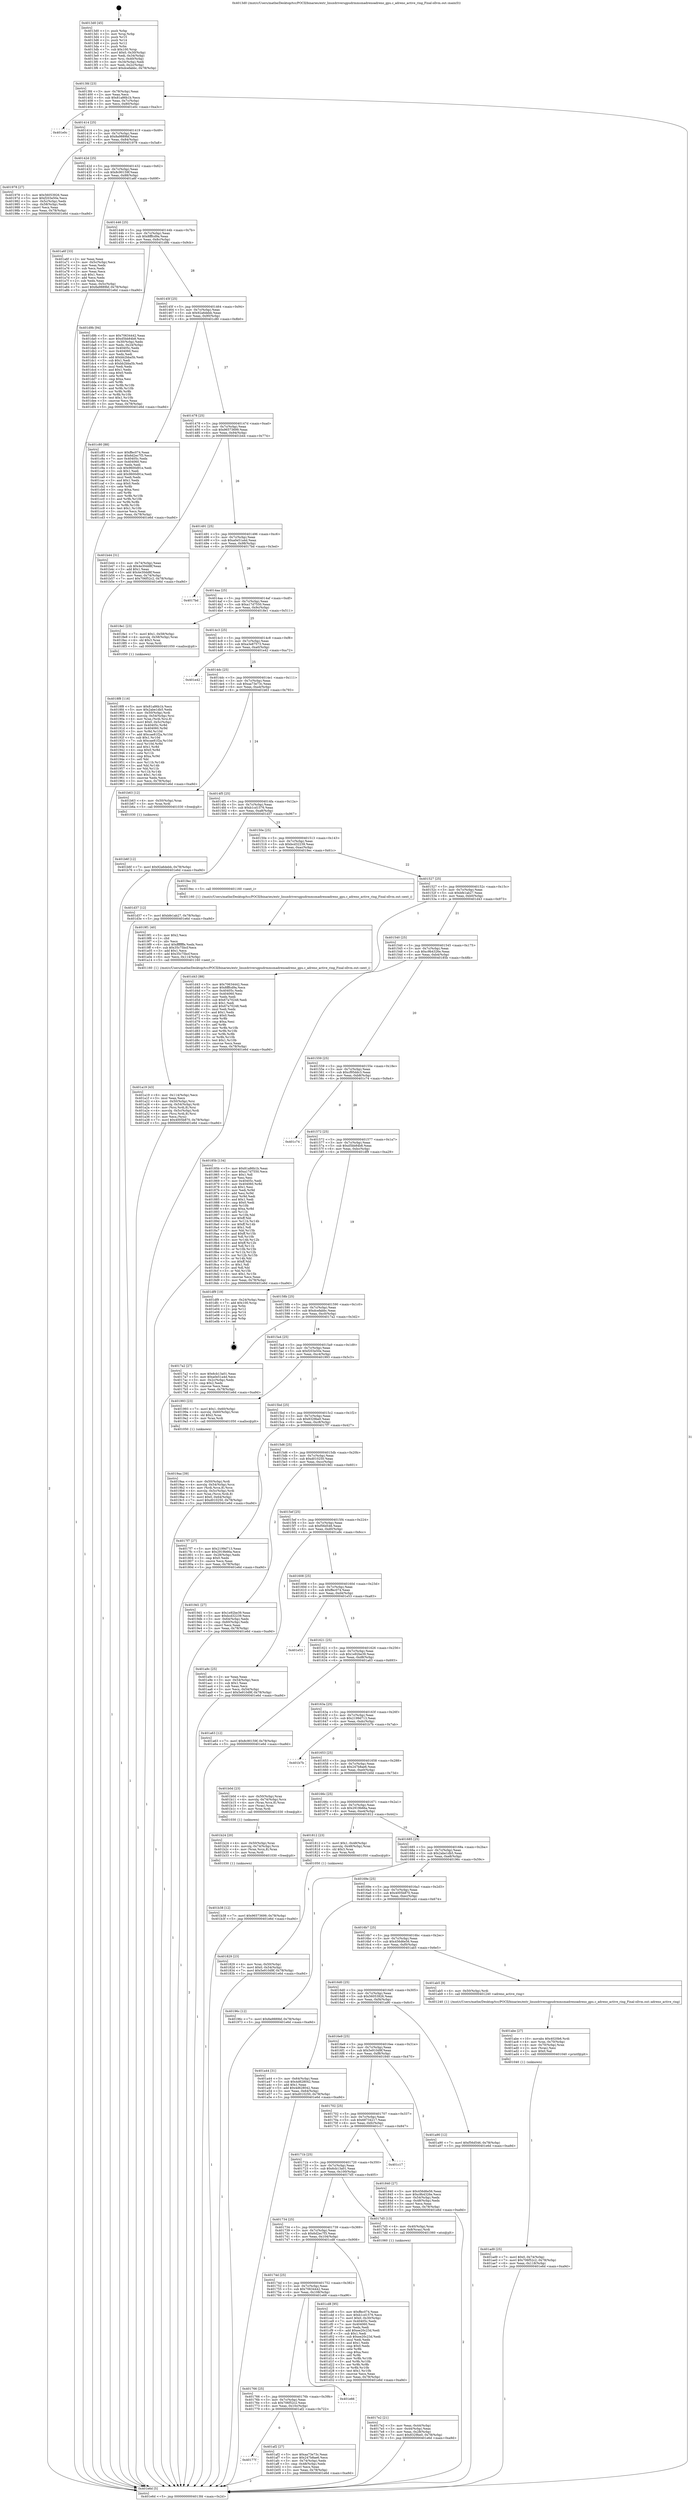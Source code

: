 digraph "0x4013d0" {
  label = "0x4013d0 (/mnt/c/Users/mathe/Desktop/tcc/POCII/binaries/extr_linuxdriversgpudrmmsmadrenoadreno_gpu.c_adreno_active_ring_Final-ollvm.out::main(0))"
  labelloc = "t"
  node[shape=record]

  Entry [label="",width=0.3,height=0.3,shape=circle,fillcolor=black,style=filled]
  "0x4013fd" [label="{
     0x4013fd [23]\l
     | [instrs]\l
     &nbsp;&nbsp;0x4013fd \<+3\>: mov -0x78(%rbp),%eax\l
     &nbsp;&nbsp;0x401400 \<+2\>: mov %eax,%ecx\l
     &nbsp;&nbsp;0x401402 \<+6\>: sub $0x81a86b1b,%ecx\l
     &nbsp;&nbsp;0x401408 \<+3\>: mov %eax,-0x7c(%rbp)\l
     &nbsp;&nbsp;0x40140b \<+3\>: mov %ecx,-0x80(%rbp)\l
     &nbsp;&nbsp;0x40140e \<+6\>: je 0000000000401e0c \<main+0xa3c\>\l
  }"]
  "0x401e0c" [label="{
     0x401e0c\l
  }", style=dashed]
  "0x401414" [label="{
     0x401414 [25]\l
     | [instrs]\l
     &nbsp;&nbsp;0x401414 \<+5\>: jmp 0000000000401419 \<main+0x49\>\l
     &nbsp;&nbsp;0x401419 \<+3\>: mov -0x7c(%rbp),%eax\l
     &nbsp;&nbsp;0x40141c \<+5\>: sub $0x8a9889bf,%eax\l
     &nbsp;&nbsp;0x401421 \<+6\>: mov %eax,-0x84(%rbp)\l
     &nbsp;&nbsp;0x401427 \<+6\>: je 0000000000401978 \<main+0x5a8\>\l
  }"]
  Exit [label="",width=0.3,height=0.3,shape=circle,fillcolor=black,style=filled,peripheries=2]
  "0x401978" [label="{
     0x401978 [27]\l
     | [instrs]\l
     &nbsp;&nbsp;0x401978 \<+5\>: mov $0x56053926,%eax\l
     &nbsp;&nbsp;0x40197d \<+5\>: mov $0xf203e50e,%ecx\l
     &nbsp;&nbsp;0x401982 \<+3\>: mov -0x5c(%rbp),%edx\l
     &nbsp;&nbsp;0x401985 \<+3\>: cmp -0x58(%rbp),%edx\l
     &nbsp;&nbsp;0x401988 \<+3\>: cmovl %ecx,%eax\l
     &nbsp;&nbsp;0x40198b \<+3\>: mov %eax,-0x78(%rbp)\l
     &nbsp;&nbsp;0x40198e \<+5\>: jmp 0000000000401e6d \<main+0xa9d\>\l
  }"]
  "0x40142d" [label="{
     0x40142d [25]\l
     | [instrs]\l
     &nbsp;&nbsp;0x40142d \<+5\>: jmp 0000000000401432 \<main+0x62\>\l
     &nbsp;&nbsp;0x401432 \<+3\>: mov -0x7c(%rbp),%eax\l
     &nbsp;&nbsp;0x401435 \<+5\>: sub $0x8c90159f,%eax\l
     &nbsp;&nbsp;0x40143a \<+6\>: mov %eax,-0x88(%rbp)\l
     &nbsp;&nbsp;0x401440 \<+6\>: je 0000000000401a6f \<main+0x69f\>\l
  }"]
  "0x401b6f" [label="{
     0x401b6f [12]\l
     | [instrs]\l
     &nbsp;&nbsp;0x401b6f \<+7\>: movl $0x92a6debb,-0x78(%rbp)\l
     &nbsp;&nbsp;0x401b76 \<+5\>: jmp 0000000000401e6d \<main+0xa9d\>\l
  }"]
  "0x401a6f" [label="{
     0x401a6f [33]\l
     | [instrs]\l
     &nbsp;&nbsp;0x401a6f \<+2\>: xor %eax,%eax\l
     &nbsp;&nbsp;0x401a71 \<+3\>: mov -0x5c(%rbp),%ecx\l
     &nbsp;&nbsp;0x401a74 \<+2\>: mov %eax,%edx\l
     &nbsp;&nbsp;0x401a76 \<+2\>: sub %ecx,%edx\l
     &nbsp;&nbsp;0x401a78 \<+2\>: mov %eax,%ecx\l
     &nbsp;&nbsp;0x401a7a \<+3\>: sub $0x1,%ecx\l
     &nbsp;&nbsp;0x401a7d \<+2\>: add %ecx,%edx\l
     &nbsp;&nbsp;0x401a7f \<+2\>: sub %edx,%eax\l
     &nbsp;&nbsp;0x401a81 \<+3\>: mov %eax,-0x5c(%rbp)\l
     &nbsp;&nbsp;0x401a84 \<+7\>: movl $0x8a9889bf,-0x78(%rbp)\l
     &nbsp;&nbsp;0x401a8b \<+5\>: jmp 0000000000401e6d \<main+0xa9d\>\l
  }"]
  "0x401446" [label="{
     0x401446 [25]\l
     | [instrs]\l
     &nbsp;&nbsp;0x401446 \<+5\>: jmp 000000000040144b \<main+0x7b\>\l
     &nbsp;&nbsp;0x40144b \<+3\>: mov -0x7c(%rbp),%eax\l
     &nbsp;&nbsp;0x40144e \<+5\>: sub $0x8fffcd9a,%eax\l
     &nbsp;&nbsp;0x401453 \<+6\>: mov %eax,-0x8c(%rbp)\l
     &nbsp;&nbsp;0x401459 \<+6\>: je 0000000000401d9b \<main+0x9cb\>\l
  }"]
  "0x401b38" [label="{
     0x401b38 [12]\l
     | [instrs]\l
     &nbsp;&nbsp;0x401b38 \<+7\>: movl $0x96573699,-0x78(%rbp)\l
     &nbsp;&nbsp;0x401b3f \<+5\>: jmp 0000000000401e6d \<main+0xa9d\>\l
  }"]
  "0x401d9b" [label="{
     0x401d9b [94]\l
     | [instrs]\l
     &nbsp;&nbsp;0x401d9b \<+5\>: mov $0x70634442,%eax\l
     &nbsp;&nbsp;0x401da0 \<+5\>: mov $0xd5bb84b8,%ecx\l
     &nbsp;&nbsp;0x401da5 \<+3\>: mov -0x30(%rbp),%edx\l
     &nbsp;&nbsp;0x401da8 \<+3\>: mov %edx,-0x24(%rbp)\l
     &nbsp;&nbsp;0x401dab \<+7\>: mov 0x40405c,%edx\l
     &nbsp;&nbsp;0x401db2 \<+7\>: mov 0x404060,%esi\l
     &nbsp;&nbsp;0x401db9 \<+2\>: mov %edx,%edi\l
     &nbsp;&nbsp;0x401dbb \<+6\>: add $0xbb2bba5b,%edi\l
     &nbsp;&nbsp;0x401dc1 \<+3\>: sub $0x1,%edi\l
     &nbsp;&nbsp;0x401dc4 \<+6\>: sub $0xbb2bba5b,%edi\l
     &nbsp;&nbsp;0x401dca \<+3\>: imul %edi,%edx\l
     &nbsp;&nbsp;0x401dcd \<+3\>: and $0x1,%edx\l
     &nbsp;&nbsp;0x401dd0 \<+3\>: cmp $0x0,%edx\l
     &nbsp;&nbsp;0x401dd3 \<+4\>: sete %r8b\l
     &nbsp;&nbsp;0x401dd7 \<+3\>: cmp $0xa,%esi\l
     &nbsp;&nbsp;0x401dda \<+4\>: setl %r9b\l
     &nbsp;&nbsp;0x401dde \<+3\>: mov %r8b,%r10b\l
     &nbsp;&nbsp;0x401de1 \<+3\>: and %r9b,%r10b\l
     &nbsp;&nbsp;0x401de4 \<+3\>: xor %r9b,%r8b\l
     &nbsp;&nbsp;0x401de7 \<+3\>: or %r8b,%r10b\l
     &nbsp;&nbsp;0x401dea \<+4\>: test $0x1,%r10b\l
     &nbsp;&nbsp;0x401dee \<+3\>: cmovne %ecx,%eax\l
     &nbsp;&nbsp;0x401df1 \<+3\>: mov %eax,-0x78(%rbp)\l
     &nbsp;&nbsp;0x401df4 \<+5\>: jmp 0000000000401e6d \<main+0xa9d\>\l
  }"]
  "0x40145f" [label="{
     0x40145f [25]\l
     | [instrs]\l
     &nbsp;&nbsp;0x40145f \<+5\>: jmp 0000000000401464 \<main+0x94\>\l
     &nbsp;&nbsp;0x401464 \<+3\>: mov -0x7c(%rbp),%eax\l
     &nbsp;&nbsp;0x401467 \<+5\>: sub $0x92a6debb,%eax\l
     &nbsp;&nbsp;0x40146c \<+6\>: mov %eax,-0x90(%rbp)\l
     &nbsp;&nbsp;0x401472 \<+6\>: je 0000000000401c80 \<main+0x8b0\>\l
  }"]
  "0x401b24" [label="{
     0x401b24 [20]\l
     | [instrs]\l
     &nbsp;&nbsp;0x401b24 \<+4\>: mov -0x50(%rbp),%rax\l
     &nbsp;&nbsp;0x401b28 \<+4\>: movslq -0x74(%rbp),%rcx\l
     &nbsp;&nbsp;0x401b2c \<+4\>: mov (%rax,%rcx,8),%rax\l
     &nbsp;&nbsp;0x401b30 \<+3\>: mov %rax,%rdi\l
     &nbsp;&nbsp;0x401b33 \<+5\>: call 0000000000401030 \<free@plt\>\l
     | [calls]\l
     &nbsp;&nbsp;0x401030 \{1\} (unknown)\l
  }"]
  "0x401c80" [label="{
     0x401c80 [88]\l
     | [instrs]\l
     &nbsp;&nbsp;0x401c80 \<+5\>: mov $0xffec074,%eax\l
     &nbsp;&nbsp;0x401c85 \<+5\>: mov $0x6d2ec7f3,%ecx\l
     &nbsp;&nbsp;0x401c8a \<+7\>: mov 0x40405c,%edx\l
     &nbsp;&nbsp;0x401c91 \<+7\>: mov 0x404060,%esi\l
     &nbsp;&nbsp;0x401c98 \<+2\>: mov %edx,%edi\l
     &nbsp;&nbsp;0x401c9a \<+6\>: sub $0x9600d91e,%edi\l
     &nbsp;&nbsp;0x401ca0 \<+3\>: sub $0x1,%edi\l
     &nbsp;&nbsp;0x401ca3 \<+6\>: add $0x9600d91e,%edi\l
     &nbsp;&nbsp;0x401ca9 \<+3\>: imul %edi,%edx\l
     &nbsp;&nbsp;0x401cac \<+3\>: and $0x1,%edx\l
     &nbsp;&nbsp;0x401caf \<+3\>: cmp $0x0,%edx\l
     &nbsp;&nbsp;0x401cb2 \<+4\>: sete %r8b\l
     &nbsp;&nbsp;0x401cb6 \<+3\>: cmp $0xa,%esi\l
     &nbsp;&nbsp;0x401cb9 \<+4\>: setl %r9b\l
     &nbsp;&nbsp;0x401cbd \<+3\>: mov %r8b,%r10b\l
     &nbsp;&nbsp;0x401cc0 \<+3\>: and %r9b,%r10b\l
     &nbsp;&nbsp;0x401cc3 \<+3\>: xor %r9b,%r8b\l
     &nbsp;&nbsp;0x401cc6 \<+3\>: or %r8b,%r10b\l
     &nbsp;&nbsp;0x401cc9 \<+4\>: test $0x1,%r10b\l
     &nbsp;&nbsp;0x401ccd \<+3\>: cmovne %ecx,%eax\l
     &nbsp;&nbsp;0x401cd0 \<+3\>: mov %eax,-0x78(%rbp)\l
     &nbsp;&nbsp;0x401cd3 \<+5\>: jmp 0000000000401e6d \<main+0xa9d\>\l
  }"]
  "0x401478" [label="{
     0x401478 [25]\l
     | [instrs]\l
     &nbsp;&nbsp;0x401478 \<+5\>: jmp 000000000040147d \<main+0xad\>\l
     &nbsp;&nbsp;0x40147d \<+3\>: mov -0x7c(%rbp),%eax\l
     &nbsp;&nbsp;0x401480 \<+5\>: sub $0x96573699,%eax\l
     &nbsp;&nbsp;0x401485 \<+6\>: mov %eax,-0x94(%rbp)\l
     &nbsp;&nbsp;0x40148b \<+6\>: je 0000000000401b44 \<main+0x774\>\l
  }"]
  "0x40177f" [label="{
     0x40177f\l
  }", style=dashed]
  "0x401b44" [label="{
     0x401b44 [31]\l
     | [instrs]\l
     &nbsp;&nbsp;0x401b44 \<+3\>: mov -0x74(%rbp),%eax\l
     &nbsp;&nbsp;0x401b47 \<+5\>: sub $0x4e30dd8f,%eax\l
     &nbsp;&nbsp;0x401b4c \<+3\>: add $0x1,%eax\l
     &nbsp;&nbsp;0x401b4f \<+5\>: add $0x4e30dd8f,%eax\l
     &nbsp;&nbsp;0x401b54 \<+3\>: mov %eax,-0x74(%rbp)\l
     &nbsp;&nbsp;0x401b57 \<+7\>: movl $0x706f52c2,-0x78(%rbp)\l
     &nbsp;&nbsp;0x401b5e \<+5\>: jmp 0000000000401e6d \<main+0xa9d\>\l
  }"]
  "0x401491" [label="{
     0x401491 [25]\l
     | [instrs]\l
     &nbsp;&nbsp;0x401491 \<+5\>: jmp 0000000000401496 \<main+0xc6\>\l
     &nbsp;&nbsp;0x401496 \<+3\>: mov -0x7c(%rbp),%eax\l
     &nbsp;&nbsp;0x401499 \<+5\>: sub $0xa0e51a4d,%eax\l
     &nbsp;&nbsp;0x40149e \<+6\>: mov %eax,-0x98(%rbp)\l
     &nbsp;&nbsp;0x4014a4 \<+6\>: je 00000000004017bd \<main+0x3ed\>\l
  }"]
  "0x401af2" [label="{
     0x401af2 [27]\l
     | [instrs]\l
     &nbsp;&nbsp;0x401af2 \<+5\>: mov $0xaa73e73c,%eax\l
     &nbsp;&nbsp;0x401af7 \<+5\>: mov $0x247b8ae6,%ecx\l
     &nbsp;&nbsp;0x401afc \<+3\>: mov -0x74(%rbp),%edx\l
     &nbsp;&nbsp;0x401aff \<+3\>: cmp -0x48(%rbp),%edx\l
     &nbsp;&nbsp;0x401b02 \<+3\>: cmovl %ecx,%eax\l
     &nbsp;&nbsp;0x401b05 \<+3\>: mov %eax,-0x78(%rbp)\l
     &nbsp;&nbsp;0x401b08 \<+5\>: jmp 0000000000401e6d \<main+0xa9d\>\l
  }"]
  "0x4017bd" [label="{
     0x4017bd\l
  }", style=dashed]
  "0x4014aa" [label="{
     0x4014aa [25]\l
     | [instrs]\l
     &nbsp;&nbsp;0x4014aa \<+5\>: jmp 00000000004014af \<main+0xdf\>\l
     &nbsp;&nbsp;0x4014af \<+3\>: mov -0x7c(%rbp),%eax\l
     &nbsp;&nbsp;0x4014b2 \<+5\>: sub $0xa17d7550,%eax\l
     &nbsp;&nbsp;0x4014b7 \<+6\>: mov %eax,-0x9c(%rbp)\l
     &nbsp;&nbsp;0x4014bd \<+6\>: je 00000000004018e1 \<main+0x511\>\l
  }"]
  "0x401766" [label="{
     0x401766 [25]\l
     | [instrs]\l
     &nbsp;&nbsp;0x401766 \<+5\>: jmp 000000000040176b \<main+0x39b\>\l
     &nbsp;&nbsp;0x40176b \<+3\>: mov -0x7c(%rbp),%eax\l
     &nbsp;&nbsp;0x40176e \<+5\>: sub $0x706f52c2,%eax\l
     &nbsp;&nbsp;0x401773 \<+6\>: mov %eax,-0x10c(%rbp)\l
     &nbsp;&nbsp;0x401779 \<+6\>: je 0000000000401af2 \<main+0x722\>\l
  }"]
  "0x4018e1" [label="{
     0x4018e1 [23]\l
     | [instrs]\l
     &nbsp;&nbsp;0x4018e1 \<+7\>: movl $0x1,-0x58(%rbp)\l
     &nbsp;&nbsp;0x4018e8 \<+4\>: movslq -0x58(%rbp),%rax\l
     &nbsp;&nbsp;0x4018ec \<+4\>: shl $0x3,%rax\l
     &nbsp;&nbsp;0x4018f0 \<+3\>: mov %rax,%rdi\l
     &nbsp;&nbsp;0x4018f3 \<+5\>: call 0000000000401050 \<malloc@plt\>\l
     | [calls]\l
     &nbsp;&nbsp;0x401050 \{1\} (unknown)\l
  }"]
  "0x4014c3" [label="{
     0x4014c3 [25]\l
     | [instrs]\l
     &nbsp;&nbsp;0x4014c3 \<+5\>: jmp 00000000004014c8 \<main+0xf8\>\l
     &nbsp;&nbsp;0x4014c8 \<+3\>: mov -0x7c(%rbp),%eax\l
     &nbsp;&nbsp;0x4014cb \<+5\>: sub $0xa3e87573,%eax\l
     &nbsp;&nbsp;0x4014d0 \<+6\>: mov %eax,-0xa0(%rbp)\l
     &nbsp;&nbsp;0x4014d6 \<+6\>: je 0000000000401e42 \<main+0xa72\>\l
  }"]
  "0x401e66" [label="{
     0x401e66\l
  }", style=dashed]
  "0x401e42" [label="{
     0x401e42\l
  }", style=dashed]
  "0x4014dc" [label="{
     0x4014dc [25]\l
     | [instrs]\l
     &nbsp;&nbsp;0x4014dc \<+5\>: jmp 00000000004014e1 \<main+0x111\>\l
     &nbsp;&nbsp;0x4014e1 \<+3\>: mov -0x7c(%rbp),%eax\l
     &nbsp;&nbsp;0x4014e4 \<+5\>: sub $0xaa73e73c,%eax\l
     &nbsp;&nbsp;0x4014e9 \<+6\>: mov %eax,-0xa4(%rbp)\l
     &nbsp;&nbsp;0x4014ef \<+6\>: je 0000000000401b63 \<main+0x793\>\l
  }"]
  "0x40174d" [label="{
     0x40174d [25]\l
     | [instrs]\l
     &nbsp;&nbsp;0x40174d \<+5\>: jmp 0000000000401752 \<main+0x382\>\l
     &nbsp;&nbsp;0x401752 \<+3\>: mov -0x7c(%rbp),%eax\l
     &nbsp;&nbsp;0x401755 \<+5\>: sub $0x70634442,%eax\l
     &nbsp;&nbsp;0x40175a \<+6\>: mov %eax,-0x108(%rbp)\l
     &nbsp;&nbsp;0x401760 \<+6\>: je 0000000000401e66 \<main+0xa96\>\l
  }"]
  "0x401b63" [label="{
     0x401b63 [12]\l
     | [instrs]\l
     &nbsp;&nbsp;0x401b63 \<+4\>: mov -0x50(%rbp),%rax\l
     &nbsp;&nbsp;0x401b67 \<+3\>: mov %rax,%rdi\l
     &nbsp;&nbsp;0x401b6a \<+5\>: call 0000000000401030 \<free@plt\>\l
     | [calls]\l
     &nbsp;&nbsp;0x401030 \{1\} (unknown)\l
  }"]
  "0x4014f5" [label="{
     0x4014f5 [25]\l
     | [instrs]\l
     &nbsp;&nbsp;0x4014f5 \<+5\>: jmp 00000000004014fa \<main+0x12a\>\l
     &nbsp;&nbsp;0x4014fa \<+3\>: mov -0x7c(%rbp),%eax\l
     &nbsp;&nbsp;0x4014fd \<+5\>: sub $0xb1cd1576,%eax\l
     &nbsp;&nbsp;0x401502 \<+6\>: mov %eax,-0xa8(%rbp)\l
     &nbsp;&nbsp;0x401508 \<+6\>: je 0000000000401d37 \<main+0x967\>\l
  }"]
  "0x401cd8" [label="{
     0x401cd8 [95]\l
     | [instrs]\l
     &nbsp;&nbsp;0x401cd8 \<+5\>: mov $0xffec074,%eax\l
     &nbsp;&nbsp;0x401cdd \<+5\>: mov $0xb1cd1576,%ecx\l
     &nbsp;&nbsp;0x401ce2 \<+7\>: movl $0x0,-0x30(%rbp)\l
     &nbsp;&nbsp;0x401ce9 \<+7\>: mov 0x40405c,%edx\l
     &nbsp;&nbsp;0x401cf0 \<+7\>: mov 0x404060,%esi\l
     &nbsp;&nbsp;0x401cf7 \<+2\>: mov %edx,%edi\l
     &nbsp;&nbsp;0x401cf9 \<+6\>: add $0xee20c23d,%edi\l
     &nbsp;&nbsp;0x401cff \<+3\>: sub $0x1,%edi\l
     &nbsp;&nbsp;0x401d02 \<+6\>: sub $0xee20c23d,%edi\l
     &nbsp;&nbsp;0x401d08 \<+3\>: imul %edi,%edx\l
     &nbsp;&nbsp;0x401d0b \<+3\>: and $0x1,%edx\l
     &nbsp;&nbsp;0x401d0e \<+3\>: cmp $0x0,%edx\l
     &nbsp;&nbsp;0x401d11 \<+4\>: sete %r8b\l
     &nbsp;&nbsp;0x401d15 \<+3\>: cmp $0xa,%esi\l
     &nbsp;&nbsp;0x401d18 \<+4\>: setl %r9b\l
     &nbsp;&nbsp;0x401d1c \<+3\>: mov %r8b,%r10b\l
     &nbsp;&nbsp;0x401d1f \<+3\>: and %r9b,%r10b\l
     &nbsp;&nbsp;0x401d22 \<+3\>: xor %r9b,%r8b\l
     &nbsp;&nbsp;0x401d25 \<+3\>: or %r8b,%r10b\l
     &nbsp;&nbsp;0x401d28 \<+4\>: test $0x1,%r10b\l
     &nbsp;&nbsp;0x401d2c \<+3\>: cmovne %ecx,%eax\l
     &nbsp;&nbsp;0x401d2f \<+3\>: mov %eax,-0x78(%rbp)\l
     &nbsp;&nbsp;0x401d32 \<+5\>: jmp 0000000000401e6d \<main+0xa9d\>\l
  }"]
  "0x401d37" [label="{
     0x401d37 [12]\l
     | [instrs]\l
     &nbsp;&nbsp;0x401d37 \<+7\>: movl $0xbfe1ab27,-0x78(%rbp)\l
     &nbsp;&nbsp;0x401d3e \<+5\>: jmp 0000000000401e6d \<main+0xa9d\>\l
  }"]
  "0x40150e" [label="{
     0x40150e [25]\l
     | [instrs]\l
     &nbsp;&nbsp;0x40150e \<+5\>: jmp 0000000000401513 \<main+0x143\>\l
     &nbsp;&nbsp;0x401513 \<+3\>: mov -0x7c(%rbp),%eax\l
     &nbsp;&nbsp;0x401516 \<+5\>: sub $0xbcd32239,%eax\l
     &nbsp;&nbsp;0x40151b \<+6\>: mov %eax,-0xac(%rbp)\l
     &nbsp;&nbsp;0x401521 \<+6\>: je 00000000004019ec \<main+0x61c\>\l
  }"]
  "0x401ad9" [label="{
     0x401ad9 [25]\l
     | [instrs]\l
     &nbsp;&nbsp;0x401ad9 \<+7\>: movl $0x0,-0x74(%rbp)\l
     &nbsp;&nbsp;0x401ae0 \<+7\>: movl $0x706f52c2,-0x78(%rbp)\l
     &nbsp;&nbsp;0x401ae7 \<+6\>: mov %eax,-0x118(%rbp)\l
     &nbsp;&nbsp;0x401aed \<+5\>: jmp 0000000000401e6d \<main+0xa9d\>\l
  }"]
  "0x4019ec" [label="{
     0x4019ec [5]\l
     | [instrs]\l
     &nbsp;&nbsp;0x4019ec \<+5\>: call 0000000000401160 \<next_i\>\l
     | [calls]\l
     &nbsp;&nbsp;0x401160 \{1\} (/mnt/c/Users/mathe/Desktop/tcc/POCII/binaries/extr_linuxdriversgpudrmmsmadrenoadreno_gpu.c_adreno_active_ring_Final-ollvm.out::next_i)\l
  }"]
  "0x401527" [label="{
     0x401527 [25]\l
     | [instrs]\l
     &nbsp;&nbsp;0x401527 \<+5\>: jmp 000000000040152c \<main+0x15c\>\l
     &nbsp;&nbsp;0x40152c \<+3\>: mov -0x7c(%rbp),%eax\l
     &nbsp;&nbsp;0x40152f \<+5\>: sub $0xbfe1ab27,%eax\l
     &nbsp;&nbsp;0x401534 \<+6\>: mov %eax,-0xb0(%rbp)\l
     &nbsp;&nbsp;0x40153a \<+6\>: je 0000000000401d43 \<main+0x973\>\l
  }"]
  "0x401abe" [label="{
     0x401abe [27]\l
     | [instrs]\l
     &nbsp;&nbsp;0x401abe \<+10\>: movabs $0x4020b6,%rdi\l
     &nbsp;&nbsp;0x401ac8 \<+4\>: mov %rax,-0x70(%rbp)\l
     &nbsp;&nbsp;0x401acc \<+4\>: mov -0x70(%rbp),%rax\l
     &nbsp;&nbsp;0x401ad0 \<+2\>: mov (%rax),%esi\l
     &nbsp;&nbsp;0x401ad2 \<+2\>: mov $0x0,%al\l
     &nbsp;&nbsp;0x401ad4 \<+5\>: call 0000000000401040 \<printf@plt\>\l
     | [calls]\l
     &nbsp;&nbsp;0x401040 \{1\} (unknown)\l
  }"]
  "0x401d43" [label="{
     0x401d43 [88]\l
     | [instrs]\l
     &nbsp;&nbsp;0x401d43 \<+5\>: mov $0x70634442,%eax\l
     &nbsp;&nbsp;0x401d48 \<+5\>: mov $0x8fffcd9a,%ecx\l
     &nbsp;&nbsp;0x401d4d \<+7\>: mov 0x40405c,%edx\l
     &nbsp;&nbsp;0x401d54 \<+7\>: mov 0x404060,%esi\l
     &nbsp;&nbsp;0x401d5b \<+2\>: mov %edx,%edi\l
     &nbsp;&nbsp;0x401d5d \<+6\>: sub $0x67a70248,%edi\l
     &nbsp;&nbsp;0x401d63 \<+3\>: sub $0x1,%edi\l
     &nbsp;&nbsp;0x401d66 \<+6\>: add $0x67a70248,%edi\l
     &nbsp;&nbsp;0x401d6c \<+3\>: imul %edi,%edx\l
     &nbsp;&nbsp;0x401d6f \<+3\>: and $0x1,%edx\l
     &nbsp;&nbsp;0x401d72 \<+3\>: cmp $0x0,%edx\l
     &nbsp;&nbsp;0x401d75 \<+4\>: sete %r8b\l
     &nbsp;&nbsp;0x401d79 \<+3\>: cmp $0xa,%esi\l
     &nbsp;&nbsp;0x401d7c \<+4\>: setl %r9b\l
     &nbsp;&nbsp;0x401d80 \<+3\>: mov %r8b,%r10b\l
     &nbsp;&nbsp;0x401d83 \<+3\>: and %r9b,%r10b\l
     &nbsp;&nbsp;0x401d86 \<+3\>: xor %r9b,%r8b\l
     &nbsp;&nbsp;0x401d89 \<+3\>: or %r8b,%r10b\l
     &nbsp;&nbsp;0x401d8c \<+4\>: test $0x1,%r10b\l
     &nbsp;&nbsp;0x401d90 \<+3\>: cmovne %ecx,%eax\l
     &nbsp;&nbsp;0x401d93 \<+3\>: mov %eax,-0x78(%rbp)\l
     &nbsp;&nbsp;0x401d96 \<+5\>: jmp 0000000000401e6d \<main+0xa9d\>\l
  }"]
  "0x401540" [label="{
     0x401540 [25]\l
     | [instrs]\l
     &nbsp;&nbsp;0x401540 \<+5\>: jmp 0000000000401545 \<main+0x175\>\l
     &nbsp;&nbsp;0x401545 \<+3\>: mov -0x7c(%rbp),%eax\l
     &nbsp;&nbsp;0x401548 \<+5\>: sub $0xc9b4326e,%eax\l
     &nbsp;&nbsp;0x40154d \<+6\>: mov %eax,-0xb4(%rbp)\l
     &nbsp;&nbsp;0x401553 \<+6\>: je 000000000040185b \<main+0x48b\>\l
  }"]
  "0x401a19" [label="{
     0x401a19 [43]\l
     | [instrs]\l
     &nbsp;&nbsp;0x401a19 \<+6\>: mov -0x114(%rbp),%ecx\l
     &nbsp;&nbsp;0x401a1f \<+3\>: imul %eax,%ecx\l
     &nbsp;&nbsp;0x401a22 \<+4\>: mov -0x50(%rbp),%rsi\l
     &nbsp;&nbsp;0x401a26 \<+4\>: movslq -0x54(%rbp),%rdi\l
     &nbsp;&nbsp;0x401a2a \<+4\>: mov (%rsi,%rdi,8),%rsi\l
     &nbsp;&nbsp;0x401a2e \<+4\>: movslq -0x5c(%rbp),%rdi\l
     &nbsp;&nbsp;0x401a32 \<+4\>: mov (%rsi,%rdi,8),%rsi\l
     &nbsp;&nbsp;0x401a36 \<+2\>: mov %ecx,(%rsi)\l
     &nbsp;&nbsp;0x401a38 \<+7\>: movl $0x4005b870,-0x78(%rbp)\l
     &nbsp;&nbsp;0x401a3f \<+5\>: jmp 0000000000401e6d \<main+0xa9d\>\l
  }"]
  "0x40185b" [label="{
     0x40185b [134]\l
     | [instrs]\l
     &nbsp;&nbsp;0x40185b \<+5\>: mov $0x81a86b1b,%eax\l
     &nbsp;&nbsp;0x401860 \<+5\>: mov $0xa17d7550,%ecx\l
     &nbsp;&nbsp;0x401865 \<+2\>: mov $0x1,%dl\l
     &nbsp;&nbsp;0x401867 \<+2\>: xor %esi,%esi\l
     &nbsp;&nbsp;0x401869 \<+7\>: mov 0x40405c,%edi\l
     &nbsp;&nbsp;0x401870 \<+8\>: mov 0x404060,%r8d\l
     &nbsp;&nbsp;0x401878 \<+3\>: sub $0x1,%esi\l
     &nbsp;&nbsp;0x40187b \<+3\>: mov %edi,%r9d\l
     &nbsp;&nbsp;0x40187e \<+3\>: add %esi,%r9d\l
     &nbsp;&nbsp;0x401881 \<+4\>: imul %r9d,%edi\l
     &nbsp;&nbsp;0x401885 \<+3\>: and $0x1,%edi\l
     &nbsp;&nbsp;0x401888 \<+3\>: cmp $0x0,%edi\l
     &nbsp;&nbsp;0x40188b \<+4\>: sete %r10b\l
     &nbsp;&nbsp;0x40188f \<+4\>: cmp $0xa,%r8d\l
     &nbsp;&nbsp;0x401893 \<+4\>: setl %r11b\l
     &nbsp;&nbsp;0x401897 \<+3\>: mov %r10b,%bl\l
     &nbsp;&nbsp;0x40189a \<+3\>: xor $0xff,%bl\l
     &nbsp;&nbsp;0x40189d \<+3\>: mov %r11b,%r14b\l
     &nbsp;&nbsp;0x4018a0 \<+4\>: xor $0xff,%r14b\l
     &nbsp;&nbsp;0x4018a4 \<+3\>: xor $0x1,%dl\l
     &nbsp;&nbsp;0x4018a7 \<+3\>: mov %bl,%r15b\l
     &nbsp;&nbsp;0x4018aa \<+4\>: and $0xff,%r15b\l
     &nbsp;&nbsp;0x4018ae \<+3\>: and %dl,%r10b\l
     &nbsp;&nbsp;0x4018b1 \<+3\>: mov %r14b,%r12b\l
     &nbsp;&nbsp;0x4018b4 \<+4\>: and $0xff,%r12b\l
     &nbsp;&nbsp;0x4018b8 \<+3\>: and %dl,%r11b\l
     &nbsp;&nbsp;0x4018bb \<+3\>: or %r10b,%r15b\l
     &nbsp;&nbsp;0x4018be \<+3\>: or %r11b,%r12b\l
     &nbsp;&nbsp;0x4018c1 \<+3\>: xor %r12b,%r15b\l
     &nbsp;&nbsp;0x4018c4 \<+3\>: or %r14b,%bl\l
     &nbsp;&nbsp;0x4018c7 \<+3\>: xor $0xff,%bl\l
     &nbsp;&nbsp;0x4018ca \<+3\>: or $0x1,%dl\l
     &nbsp;&nbsp;0x4018cd \<+2\>: and %dl,%bl\l
     &nbsp;&nbsp;0x4018cf \<+3\>: or %bl,%r15b\l
     &nbsp;&nbsp;0x4018d2 \<+4\>: test $0x1,%r15b\l
     &nbsp;&nbsp;0x4018d6 \<+3\>: cmovne %ecx,%eax\l
     &nbsp;&nbsp;0x4018d9 \<+3\>: mov %eax,-0x78(%rbp)\l
     &nbsp;&nbsp;0x4018dc \<+5\>: jmp 0000000000401e6d \<main+0xa9d\>\l
  }"]
  "0x401559" [label="{
     0x401559 [25]\l
     | [instrs]\l
     &nbsp;&nbsp;0x401559 \<+5\>: jmp 000000000040155e \<main+0x18e\>\l
     &nbsp;&nbsp;0x40155e \<+3\>: mov -0x7c(%rbp),%eax\l
     &nbsp;&nbsp;0x401561 \<+5\>: sub $0xcf95ddc3,%eax\l
     &nbsp;&nbsp;0x401566 \<+6\>: mov %eax,-0xb8(%rbp)\l
     &nbsp;&nbsp;0x40156c \<+6\>: je 0000000000401c74 \<main+0x8a4\>\l
  }"]
  "0x4019f1" [label="{
     0x4019f1 [40]\l
     | [instrs]\l
     &nbsp;&nbsp;0x4019f1 \<+5\>: mov $0x2,%ecx\l
     &nbsp;&nbsp;0x4019f6 \<+1\>: cltd\l
     &nbsp;&nbsp;0x4019f7 \<+2\>: idiv %ecx\l
     &nbsp;&nbsp;0x4019f9 \<+6\>: imul $0xfffffffe,%edx,%ecx\l
     &nbsp;&nbsp;0x4019ff \<+6\>: sub $0x35c75bcf,%ecx\l
     &nbsp;&nbsp;0x401a05 \<+3\>: add $0x1,%ecx\l
     &nbsp;&nbsp;0x401a08 \<+6\>: add $0x35c75bcf,%ecx\l
     &nbsp;&nbsp;0x401a0e \<+6\>: mov %ecx,-0x114(%rbp)\l
     &nbsp;&nbsp;0x401a14 \<+5\>: call 0000000000401160 \<next_i\>\l
     | [calls]\l
     &nbsp;&nbsp;0x401160 \{1\} (/mnt/c/Users/mathe/Desktop/tcc/POCII/binaries/extr_linuxdriversgpudrmmsmadrenoadreno_gpu.c_adreno_active_ring_Final-ollvm.out::next_i)\l
  }"]
  "0x401c74" [label="{
     0x401c74\l
  }", style=dashed]
  "0x401572" [label="{
     0x401572 [25]\l
     | [instrs]\l
     &nbsp;&nbsp;0x401572 \<+5\>: jmp 0000000000401577 \<main+0x1a7\>\l
     &nbsp;&nbsp;0x401577 \<+3\>: mov -0x7c(%rbp),%eax\l
     &nbsp;&nbsp;0x40157a \<+5\>: sub $0xd5bb84b8,%eax\l
     &nbsp;&nbsp;0x40157f \<+6\>: mov %eax,-0xbc(%rbp)\l
     &nbsp;&nbsp;0x401585 \<+6\>: je 0000000000401df9 \<main+0xa29\>\l
  }"]
  "0x4019aa" [label="{
     0x4019aa [39]\l
     | [instrs]\l
     &nbsp;&nbsp;0x4019aa \<+4\>: mov -0x50(%rbp),%rdi\l
     &nbsp;&nbsp;0x4019ae \<+4\>: movslq -0x54(%rbp),%rcx\l
     &nbsp;&nbsp;0x4019b2 \<+4\>: mov (%rdi,%rcx,8),%rcx\l
     &nbsp;&nbsp;0x4019b6 \<+4\>: movslq -0x5c(%rbp),%rdi\l
     &nbsp;&nbsp;0x4019ba \<+4\>: mov %rax,(%rcx,%rdi,8)\l
     &nbsp;&nbsp;0x4019be \<+7\>: movl $0x0,-0x64(%rbp)\l
     &nbsp;&nbsp;0x4019c5 \<+7\>: movl $0xd010250,-0x78(%rbp)\l
     &nbsp;&nbsp;0x4019cc \<+5\>: jmp 0000000000401e6d \<main+0xa9d\>\l
  }"]
  "0x401df9" [label="{
     0x401df9 [19]\l
     | [instrs]\l
     &nbsp;&nbsp;0x401df9 \<+3\>: mov -0x24(%rbp),%eax\l
     &nbsp;&nbsp;0x401dfc \<+7\>: add $0x100,%rsp\l
     &nbsp;&nbsp;0x401e03 \<+1\>: pop %rbx\l
     &nbsp;&nbsp;0x401e04 \<+2\>: pop %r12\l
     &nbsp;&nbsp;0x401e06 \<+2\>: pop %r14\l
     &nbsp;&nbsp;0x401e08 \<+2\>: pop %r15\l
     &nbsp;&nbsp;0x401e0a \<+1\>: pop %rbp\l
     &nbsp;&nbsp;0x401e0b \<+1\>: ret\l
  }"]
  "0x40158b" [label="{
     0x40158b [25]\l
     | [instrs]\l
     &nbsp;&nbsp;0x40158b \<+5\>: jmp 0000000000401590 \<main+0x1c0\>\l
     &nbsp;&nbsp;0x401590 \<+3\>: mov -0x7c(%rbp),%eax\l
     &nbsp;&nbsp;0x401593 \<+5\>: sub $0xdcefabbc,%eax\l
     &nbsp;&nbsp;0x401598 \<+6\>: mov %eax,-0xc0(%rbp)\l
     &nbsp;&nbsp;0x40159e \<+6\>: je 00000000004017a2 \<main+0x3d2\>\l
  }"]
  "0x4018f8" [label="{
     0x4018f8 [116]\l
     | [instrs]\l
     &nbsp;&nbsp;0x4018f8 \<+5\>: mov $0x81a86b1b,%ecx\l
     &nbsp;&nbsp;0x4018fd \<+5\>: mov $0x2abe1db5,%edx\l
     &nbsp;&nbsp;0x401902 \<+4\>: mov -0x50(%rbp),%rdi\l
     &nbsp;&nbsp;0x401906 \<+4\>: movslq -0x54(%rbp),%rsi\l
     &nbsp;&nbsp;0x40190a \<+4\>: mov %rax,(%rdi,%rsi,8)\l
     &nbsp;&nbsp;0x40190e \<+7\>: movl $0x0,-0x5c(%rbp)\l
     &nbsp;&nbsp;0x401915 \<+8\>: mov 0x40405c,%r8d\l
     &nbsp;&nbsp;0x40191d \<+8\>: mov 0x404060,%r9d\l
     &nbsp;&nbsp;0x401925 \<+3\>: mov %r8d,%r10d\l
     &nbsp;&nbsp;0x401928 \<+7\>: add $0xcae81f2a,%r10d\l
     &nbsp;&nbsp;0x40192f \<+4\>: sub $0x1,%r10d\l
     &nbsp;&nbsp;0x401933 \<+7\>: sub $0xcae81f2a,%r10d\l
     &nbsp;&nbsp;0x40193a \<+4\>: imul %r10d,%r8d\l
     &nbsp;&nbsp;0x40193e \<+4\>: and $0x1,%r8d\l
     &nbsp;&nbsp;0x401942 \<+4\>: cmp $0x0,%r8d\l
     &nbsp;&nbsp;0x401946 \<+4\>: sete %r11b\l
     &nbsp;&nbsp;0x40194a \<+4\>: cmp $0xa,%r9d\l
     &nbsp;&nbsp;0x40194e \<+3\>: setl %bl\l
     &nbsp;&nbsp;0x401951 \<+3\>: mov %r11b,%r14b\l
     &nbsp;&nbsp;0x401954 \<+3\>: and %bl,%r14b\l
     &nbsp;&nbsp;0x401957 \<+3\>: xor %bl,%r11b\l
     &nbsp;&nbsp;0x40195a \<+3\>: or %r11b,%r14b\l
     &nbsp;&nbsp;0x40195d \<+4\>: test $0x1,%r14b\l
     &nbsp;&nbsp;0x401961 \<+3\>: cmovne %edx,%ecx\l
     &nbsp;&nbsp;0x401964 \<+3\>: mov %ecx,-0x78(%rbp)\l
     &nbsp;&nbsp;0x401967 \<+5\>: jmp 0000000000401e6d \<main+0xa9d\>\l
  }"]
  "0x4017a2" [label="{
     0x4017a2 [27]\l
     | [instrs]\l
     &nbsp;&nbsp;0x4017a2 \<+5\>: mov $0x6cb13a01,%eax\l
     &nbsp;&nbsp;0x4017a7 \<+5\>: mov $0xa0e51a4d,%ecx\l
     &nbsp;&nbsp;0x4017ac \<+3\>: mov -0x2c(%rbp),%edx\l
     &nbsp;&nbsp;0x4017af \<+3\>: cmp $0x2,%edx\l
     &nbsp;&nbsp;0x4017b2 \<+3\>: cmovne %ecx,%eax\l
     &nbsp;&nbsp;0x4017b5 \<+3\>: mov %eax,-0x78(%rbp)\l
     &nbsp;&nbsp;0x4017b8 \<+5\>: jmp 0000000000401e6d \<main+0xa9d\>\l
  }"]
  "0x4015a4" [label="{
     0x4015a4 [25]\l
     | [instrs]\l
     &nbsp;&nbsp;0x4015a4 \<+5\>: jmp 00000000004015a9 \<main+0x1d9\>\l
     &nbsp;&nbsp;0x4015a9 \<+3\>: mov -0x7c(%rbp),%eax\l
     &nbsp;&nbsp;0x4015ac \<+5\>: sub $0xf203e50e,%eax\l
     &nbsp;&nbsp;0x4015b1 \<+6\>: mov %eax,-0xc4(%rbp)\l
     &nbsp;&nbsp;0x4015b7 \<+6\>: je 0000000000401993 \<main+0x5c3\>\l
  }"]
  "0x401e6d" [label="{
     0x401e6d [5]\l
     | [instrs]\l
     &nbsp;&nbsp;0x401e6d \<+5\>: jmp 00000000004013fd \<main+0x2d\>\l
  }"]
  "0x4013d0" [label="{
     0x4013d0 [45]\l
     | [instrs]\l
     &nbsp;&nbsp;0x4013d0 \<+1\>: push %rbp\l
     &nbsp;&nbsp;0x4013d1 \<+3\>: mov %rsp,%rbp\l
     &nbsp;&nbsp;0x4013d4 \<+2\>: push %r15\l
     &nbsp;&nbsp;0x4013d6 \<+2\>: push %r14\l
     &nbsp;&nbsp;0x4013d8 \<+2\>: push %r12\l
     &nbsp;&nbsp;0x4013da \<+1\>: push %rbx\l
     &nbsp;&nbsp;0x4013db \<+7\>: sub $0x100,%rsp\l
     &nbsp;&nbsp;0x4013e2 \<+7\>: movl $0x0,-0x30(%rbp)\l
     &nbsp;&nbsp;0x4013e9 \<+3\>: mov %edi,-0x34(%rbp)\l
     &nbsp;&nbsp;0x4013ec \<+4\>: mov %rsi,-0x40(%rbp)\l
     &nbsp;&nbsp;0x4013f0 \<+3\>: mov -0x34(%rbp),%edi\l
     &nbsp;&nbsp;0x4013f3 \<+3\>: mov %edi,-0x2c(%rbp)\l
     &nbsp;&nbsp;0x4013f6 \<+7\>: movl $0xdcefabbc,-0x78(%rbp)\l
  }"]
  "0x401829" [label="{
     0x401829 [23]\l
     | [instrs]\l
     &nbsp;&nbsp;0x401829 \<+4\>: mov %rax,-0x50(%rbp)\l
     &nbsp;&nbsp;0x40182d \<+7\>: movl $0x0,-0x54(%rbp)\l
     &nbsp;&nbsp;0x401834 \<+7\>: movl $0x5e910d9f,-0x78(%rbp)\l
     &nbsp;&nbsp;0x40183b \<+5\>: jmp 0000000000401e6d \<main+0xa9d\>\l
  }"]
  "0x401993" [label="{
     0x401993 [23]\l
     | [instrs]\l
     &nbsp;&nbsp;0x401993 \<+7\>: movl $0x1,-0x60(%rbp)\l
     &nbsp;&nbsp;0x40199a \<+4\>: movslq -0x60(%rbp),%rax\l
     &nbsp;&nbsp;0x40199e \<+4\>: shl $0x2,%rax\l
     &nbsp;&nbsp;0x4019a2 \<+3\>: mov %rax,%rdi\l
     &nbsp;&nbsp;0x4019a5 \<+5\>: call 0000000000401050 \<malloc@plt\>\l
     | [calls]\l
     &nbsp;&nbsp;0x401050 \{1\} (unknown)\l
  }"]
  "0x4015bd" [label="{
     0x4015bd [25]\l
     | [instrs]\l
     &nbsp;&nbsp;0x4015bd \<+5\>: jmp 00000000004015c2 \<main+0x1f2\>\l
     &nbsp;&nbsp;0x4015c2 \<+3\>: mov -0x7c(%rbp),%eax\l
     &nbsp;&nbsp;0x4015c5 \<+5\>: sub $0x8329be0,%eax\l
     &nbsp;&nbsp;0x4015ca \<+6\>: mov %eax,-0xc8(%rbp)\l
     &nbsp;&nbsp;0x4015d0 \<+6\>: je 00000000004017f7 \<main+0x427\>\l
  }"]
  "0x4017e2" [label="{
     0x4017e2 [21]\l
     | [instrs]\l
     &nbsp;&nbsp;0x4017e2 \<+3\>: mov %eax,-0x44(%rbp)\l
     &nbsp;&nbsp;0x4017e5 \<+3\>: mov -0x44(%rbp),%eax\l
     &nbsp;&nbsp;0x4017e8 \<+3\>: mov %eax,-0x28(%rbp)\l
     &nbsp;&nbsp;0x4017eb \<+7\>: movl $0x8329be0,-0x78(%rbp)\l
     &nbsp;&nbsp;0x4017f2 \<+5\>: jmp 0000000000401e6d \<main+0xa9d\>\l
  }"]
  "0x4017f7" [label="{
     0x4017f7 [27]\l
     | [instrs]\l
     &nbsp;&nbsp;0x4017f7 \<+5\>: mov $0x2199d713,%eax\l
     &nbsp;&nbsp;0x4017fc \<+5\>: mov $0x2919b66a,%ecx\l
     &nbsp;&nbsp;0x401801 \<+3\>: mov -0x28(%rbp),%edx\l
     &nbsp;&nbsp;0x401804 \<+3\>: cmp $0x0,%edx\l
     &nbsp;&nbsp;0x401807 \<+3\>: cmove %ecx,%eax\l
     &nbsp;&nbsp;0x40180a \<+3\>: mov %eax,-0x78(%rbp)\l
     &nbsp;&nbsp;0x40180d \<+5\>: jmp 0000000000401e6d \<main+0xa9d\>\l
  }"]
  "0x4015d6" [label="{
     0x4015d6 [25]\l
     | [instrs]\l
     &nbsp;&nbsp;0x4015d6 \<+5\>: jmp 00000000004015db \<main+0x20b\>\l
     &nbsp;&nbsp;0x4015db \<+3\>: mov -0x7c(%rbp),%eax\l
     &nbsp;&nbsp;0x4015de \<+5\>: sub $0xd010250,%eax\l
     &nbsp;&nbsp;0x4015e3 \<+6\>: mov %eax,-0xcc(%rbp)\l
     &nbsp;&nbsp;0x4015e9 \<+6\>: je 00000000004019d1 \<main+0x601\>\l
  }"]
  "0x401734" [label="{
     0x401734 [25]\l
     | [instrs]\l
     &nbsp;&nbsp;0x401734 \<+5\>: jmp 0000000000401739 \<main+0x369\>\l
     &nbsp;&nbsp;0x401739 \<+3\>: mov -0x7c(%rbp),%eax\l
     &nbsp;&nbsp;0x40173c \<+5\>: sub $0x6d2ec7f3,%eax\l
     &nbsp;&nbsp;0x401741 \<+6\>: mov %eax,-0x104(%rbp)\l
     &nbsp;&nbsp;0x401747 \<+6\>: je 0000000000401cd8 \<main+0x908\>\l
  }"]
  "0x4019d1" [label="{
     0x4019d1 [27]\l
     | [instrs]\l
     &nbsp;&nbsp;0x4019d1 \<+5\>: mov $0x1e92be39,%eax\l
     &nbsp;&nbsp;0x4019d6 \<+5\>: mov $0xbcd32239,%ecx\l
     &nbsp;&nbsp;0x4019db \<+3\>: mov -0x64(%rbp),%edx\l
     &nbsp;&nbsp;0x4019de \<+3\>: cmp -0x60(%rbp),%edx\l
     &nbsp;&nbsp;0x4019e1 \<+3\>: cmovl %ecx,%eax\l
     &nbsp;&nbsp;0x4019e4 \<+3\>: mov %eax,-0x78(%rbp)\l
     &nbsp;&nbsp;0x4019e7 \<+5\>: jmp 0000000000401e6d \<main+0xa9d\>\l
  }"]
  "0x4015ef" [label="{
     0x4015ef [25]\l
     | [instrs]\l
     &nbsp;&nbsp;0x4015ef \<+5\>: jmp 00000000004015f4 \<main+0x224\>\l
     &nbsp;&nbsp;0x4015f4 \<+3\>: mov -0x7c(%rbp),%eax\l
     &nbsp;&nbsp;0x4015f7 \<+5\>: sub $0xf56d546,%eax\l
     &nbsp;&nbsp;0x4015fc \<+6\>: mov %eax,-0xd0(%rbp)\l
     &nbsp;&nbsp;0x401602 \<+6\>: je 0000000000401a9c \<main+0x6cc\>\l
  }"]
  "0x4017d5" [label="{
     0x4017d5 [13]\l
     | [instrs]\l
     &nbsp;&nbsp;0x4017d5 \<+4\>: mov -0x40(%rbp),%rax\l
     &nbsp;&nbsp;0x4017d9 \<+4\>: mov 0x8(%rax),%rdi\l
     &nbsp;&nbsp;0x4017dd \<+5\>: call 0000000000401060 \<atoi@plt\>\l
     | [calls]\l
     &nbsp;&nbsp;0x401060 \{1\} (unknown)\l
  }"]
  "0x401a9c" [label="{
     0x401a9c [25]\l
     | [instrs]\l
     &nbsp;&nbsp;0x401a9c \<+2\>: xor %eax,%eax\l
     &nbsp;&nbsp;0x401a9e \<+3\>: mov -0x54(%rbp),%ecx\l
     &nbsp;&nbsp;0x401aa1 \<+3\>: sub $0x1,%eax\l
     &nbsp;&nbsp;0x401aa4 \<+2\>: sub %eax,%ecx\l
     &nbsp;&nbsp;0x401aa6 \<+3\>: mov %ecx,-0x54(%rbp)\l
     &nbsp;&nbsp;0x401aa9 \<+7\>: movl $0x5e910d9f,-0x78(%rbp)\l
     &nbsp;&nbsp;0x401ab0 \<+5\>: jmp 0000000000401e6d \<main+0xa9d\>\l
  }"]
  "0x401608" [label="{
     0x401608 [25]\l
     | [instrs]\l
     &nbsp;&nbsp;0x401608 \<+5\>: jmp 000000000040160d \<main+0x23d\>\l
     &nbsp;&nbsp;0x40160d \<+3\>: mov -0x7c(%rbp),%eax\l
     &nbsp;&nbsp;0x401610 \<+5\>: sub $0xffec074,%eax\l
     &nbsp;&nbsp;0x401615 \<+6\>: mov %eax,-0xd4(%rbp)\l
     &nbsp;&nbsp;0x40161b \<+6\>: je 0000000000401e53 \<main+0xa83\>\l
  }"]
  "0x40171b" [label="{
     0x40171b [25]\l
     | [instrs]\l
     &nbsp;&nbsp;0x40171b \<+5\>: jmp 0000000000401720 \<main+0x350\>\l
     &nbsp;&nbsp;0x401720 \<+3\>: mov -0x7c(%rbp),%eax\l
     &nbsp;&nbsp;0x401723 \<+5\>: sub $0x6cb13a01,%eax\l
     &nbsp;&nbsp;0x401728 \<+6\>: mov %eax,-0x100(%rbp)\l
     &nbsp;&nbsp;0x40172e \<+6\>: je 00000000004017d5 \<main+0x405\>\l
  }"]
  "0x401e53" [label="{
     0x401e53\l
  }", style=dashed]
  "0x401621" [label="{
     0x401621 [25]\l
     | [instrs]\l
     &nbsp;&nbsp;0x401621 \<+5\>: jmp 0000000000401626 \<main+0x256\>\l
     &nbsp;&nbsp;0x401626 \<+3\>: mov -0x7c(%rbp),%eax\l
     &nbsp;&nbsp;0x401629 \<+5\>: sub $0x1e92be39,%eax\l
     &nbsp;&nbsp;0x40162e \<+6\>: mov %eax,-0xd8(%rbp)\l
     &nbsp;&nbsp;0x401634 \<+6\>: je 0000000000401a63 \<main+0x693\>\l
  }"]
  "0x401c17" [label="{
     0x401c17\l
  }", style=dashed]
  "0x401a63" [label="{
     0x401a63 [12]\l
     | [instrs]\l
     &nbsp;&nbsp;0x401a63 \<+7\>: movl $0x8c90159f,-0x78(%rbp)\l
     &nbsp;&nbsp;0x401a6a \<+5\>: jmp 0000000000401e6d \<main+0xa9d\>\l
  }"]
  "0x40163a" [label="{
     0x40163a [25]\l
     | [instrs]\l
     &nbsp;&nbsp;0x40163a \<+5\>: jmp 000000000040163f \<main+0x26f\>\l
     &nbsp;&nbsp;0x40163f \<+3\>: mov -0x7c(%rbp),%eax\l
     &nbsp;&nbsp;0x401642 \<+5\>: sub $0x2199d713,%eax\l
     &nbsp;&nbsp;0x401647 \<+6\>: mov %eax,-0xdc(%rbp)\l
     &nbsp;&nbsp;0x40164d \<+6\>: je 0000000000401b7b \<main+0x7ab\>\l
  }"]
  "0x401702" [label="{
     0x401702 [25]\l
     | [instrs]\l
     &nbsp;&nbsp;0x401702 \<+5\>: jmp 0000000000401707 \<main+0x337\>\l
     &nbsp;&nbsp;0x401707 \<+3\>: mov -0x7c(%rbp),%eax\l
     &nbsp;&nbsp;0x40170a \<+5\>: sub $0x68734217,%eax\l
     &nbsp;&nbsp;0x40170f \<+6\>: mov %eax,-0xfc(%rbp)\l
     &nbsp;&nbsp;0x401715 \<+6\>: je 0000000000401c17 \<main+0x847\>\l
  }"]
  "0x401b7b" [label="{
     0x401b7b\l
  }", style=dashed]
  "0x401653" [label="{
     0x401653 [25]\l
     | [instrs]\l
     &nbsp;&nbsp;0x401653 \<+5\>: jmp 0000000000401658 \<main+0x288\>\l
     &nbsp;&nbsp;0x401658 \<+3\>: mov -0x7c(%rbp),%eax\l
     &nbsp;&nbsp;0x40165b \<+5\>: sub $0x247b8ae6,%eax\l
     &nbsp;&nbsp;0x401660 \<+6\>: mov %eax,-0xe0(%rbp)\l
     &nbsp;&nbsp;0x401666 \<+6\>: je 0000000000401b0d \<main+0x73d\>\l
  }"]
  "0x401840" [label="{
     0x401840 [27]\l
     | [instrs]\l
     &nbsp;&nbsp;0x401840 \<+5\>: mov $0x456d6e56,%eax\l
     &nbsp;&nbsp;0x401845 \<+5\>: mov $0xc9b4326e,%ecx\l
     &nbsp;&nbsp;0x40184a \<+3\>: mov -0x54(%rbp),%edx\l
     &nbsp;&nbsp;0x40184d \<+3\>: cmp -0x48(%rbp),%edx\l
     &nbsp;&nbsp;0x401850 \<+3\>: cmovl %ecx,%eax\l
     &nbsp;&nbsp;0x401853 \<+3\>: mov %eax,-0x78(%rbp)\l
     &nbsp;&nbsp;0x401856 \<+5\>: jmp 0000000000401e6d \<main+0xa9d\>\l
  }"]
  "0x401b0d" [label="{
     0x401b0d [23]\l
     | [instrs]\l
     &nbsp;&nbsp;0x401b0d \<+4\>: mov -0x50(%rbp),%rax\l
     &nbsp;&nbsp;0x401b11 \<+4\>: movslq -0x74(%rbp),%rcx\l
     &nbsp;&nbsp;0x401b15 \<+4\>: mov (%rax,%rcx,8),%rax\l
     &nbsp;&nbsp;0x401b19 \<+3\>: mov (%rax),%rax\l
     &nbsp;&nbsp;0x401b1c \<+3\>: mov %rax,%rdi\l
     &nbsp;&nbsp;0x401b1f \<+5\>: call 0000000000401030 \<free@plt\>\l
     | [calls]\l
     &nbsp;&nbsp;0x401030 \{1\} (unknown)\l
  }"]
  "0x40166c" [label="{
     0x40166c [25]\l
     | [instrs]\l
     &nbsp;&nbsp;0x40166c \<+5\>: jmp 0000000000401671 \<main+0x2a1\>\l
     &nbsp;&nbsp;0x401671 \<+3\>: mov -0x7c(%rbp),%eax\l
     &nbsp;&nbsp;0x401674 \<+5\>: sub $0x2919b66a,%eax\l
     &nbsp;&nbsp;0x401679 \<+6\>: mov %eax,-0xe4(%rbp)\l
     &nbsp;&nbsp;0x40167f \<+6\>: je 0000000000401812 \<main+0x442\>\l
  }"]
  "0x4016e9" [label="{
     0x4016e9 [25]\l
     | [instrs]\l
     &nbsp;&nbsp;0x4016e9 \<+5\>: jmp 00000000004016ee \<main+0x31e\>\l
     &nbsp;&nbsp;0x4016ee \<+3\>: mov -0x7c(%rbp),%eax\l
     &nbsp;&nbsp;0x4016f1 \<+5\>: sub $0x5e910d9f,%eax\l
     &nbsp;&nbsp;0x4016f6 \<+6\>: mov %eax,-0xf8(%rbp)\l
     &nbsp;&nbsp;0x4016fc \<+6\>: je 0000000000401840 \<main+0x470\>\l
  }"]
  "0x401812" [label="{
     0x401812 [23]\l
     | [instrs]\l
     &nbsp;&nbsp;0x401812 \<+7\>: movl $0x1,-0x48(%rbp)\l
     &nbsp;&nbsp;0x401819 \<+4\>: movslq -0x48(%rbp),%rax\l
     &nbsp;&nbsp;0x40181d \<+4\>: shl $0x3,%rax\l
     &nbsp;&nbsp;0x401821 \<+3\>: mov %rax,%rdi\l
     &nbsp;&nbsp;0x401824 \<+5\>: call 0000000000401050 \<malloc@plt\>\l
     | [calls]\l
     &nbsp;&nbsp;0x401050 \{1\} (unknown)\l
  }"]
  "0x401685" [label="{
     0x401685 [25]\l
     | [instrs]\l
     &nbsp;&nbsp;0x401685 \<+5\>: jmp 000000000040168a \<main+0x2ba\>\l
     &nbsp;&nbsp;0x40168a \<+3\>: mov -0x7c(%rbp),%eax\l
     &nbsp;&nbsp;0x40168d \<+5\>: sub $0x2abe1db5,%eax\l
     &nbsp;&nbsp;0x401692 \<+6\>: mov %eax,-0xe8(%rbp)\l
     &nbsp;&nbsp;0x401698 \<+6\>: je 000000000040196c \<main+0x59c\>\l
  }"]
  "0x401a90" [label="{
     0x401a90 [12]\l
     | [instrs]\l
     &nbsp;&nbsp;0x401a90 \<+7\>: movl $0xf56d546,-0x78(%rbp)\l
     &nbsp;&nbsp;0x401a97 \<+5\>: jmp 0000000000401e6d \<main+0xa9d\>\l
  }"]
  "0x40196c" [label="{
     0x40196c [12]\l
     | [instrs]\l
     &nbsp;&nbsp;0x40196c \<+7\>: movl $0x8a9889bf,-0x78(%rbp)\l
     &nbsp;&nbsp;0x401973 \<+5\>: jmp 0000000000401e6d \<main+0xa9d\>\l
  }"]
  "0x40169e" [label="{
     0x40169e [25]\l
     | [instrs]\l
     &nbsp;&nbsp;0x40169e \<+5\>: jmp 00000000004016a3 \<main+0x2d3\>\l
     &nbsp;&nbsp;0x4016a3 \<+3\>: mov -0x7c(%rbp),%eax\l
     &nbsp;&nbsp;0x4016a6 \<+5\>: sub $0x4005b870,%eax\l
     &nbsp;&nbsp;0x4016ab \<+6\>: mov %eax,-0xec(%rbp)\l
     &nbsp;&nbsp;0x4016b1 \<+6\>: je 0000000000401a44 \<main+0x674\>\l
  }"]
  "0x4016d0" [label="{
     0x4016d0 [25]\l
     | [instrs]\l
     &nbsp;&nbsp;0x4016d0 \<+5\>: jmp 00000000004016d5 \<main+0x305\>\l
     &nbsp;&nbsp;0x4016d5 \<+3\>: mov -0x7c(%rbp),%eax\l
     &nbsp;&nbsp;0x4016d8 \<+5\>: sub $0x56053926,%eax\l
     &nbsp;&nbsp;0x4016dd \<+6\>: mov %eax,-0xf4(%rbp)\l
     &nbsp;&nbsp;0x4016e3 \<+6\>: je 0000000000401a90 \<main+0x6c0\>\l
  }"]
  "0x401a44" [label="{
     0x401a44 [31]\l
     | [instrs]\l
     &nbsp;&nbsp;0x401a44 \<+3\>: mov -0x64(%rbp),%eax\l
     &nbsp;&nbsp;0x401a47 \<+5\>: sub $0x4d628042,%eax\l
     &nbsp;&nbsp;0x401a4c \<+3\>: add $0x1,%eax\l
     &nbsp;&nbsp;0x401a4f \<+5\>: add $0x4d628042,%eax\l
     &nbsp;&nbsp;0x401a54 \<+3\>: mov %eax,-0x64(%rbp)\l
     &nbsp;&nbsp;0x401a57 \<+7\>: movl $0xd010250,-0x78(%rbp)\l
     &nbsp;&nbsp;0x401a5e \<+5\>: jmp 0000000000401e6d \<main+0xa9d\>\l
  }"]
  "0x4016b7" [label="{
     0x4016b7 [25]\l
     | [instrs]\l
     &nbsp;&nbsp;0x4016b7 \<+5\>: jmp 00000000004016bc \<main+0x2ec\>\l
     &nbsp;&nbsp;0x4016bc \<+3\>: mov -0x7c(%rbp),%eax\l
     &nbsp;&nbsp;0x4016bf \<+5\>: sub $0x456d6e56,%eax\l
     &nbsp;&nbsp;0x4016c4 \<+6\>: mov %eax,-0xf0(%rbp)\l
     &nbsp;&nbsp;0x4016ca \<+6\>: je 0000000000401ab5 \<main+0x6e5\>\l
  }"]
  "0x401ab5" [label="{
     0x401ab5 [9]\l
     | [instrs]\l
     &nbsp;&nbsp;0x401ab5 \<+4\>: mov -0x50(%rbp),%rdi\l
     &nbsp;&nbsp;0x401ab9 \<+5\>: call 0000000000401240 \<adreno_active_ring\>\l
     | [calls]\l
     &nbsp;&nbsp;0x401240 \{1\} (/mnt/c/Users/mathe/Desktop/tcc/POCII/binaries/extr_linuxdriversgpudrmmsmadrenoadreno_gpu.c_adreno_active_ring_Final-ollvm.out::adreno_active_ring)\l
  }"]
  Entry -> "0x4013d0" [label=" 1"]
  "0x4013fd" -> "0x401e0c" [label=" 0"]
  "0x4013fd" -> "0x401414" [label=" 32"]
  "0x401df9" -> Exit [label=" 1"]
  "0x401414" -> "0x401978" [label=" 2"]
  "0x401414" -> "0x40142d" [label=" 30"]
  "0x401d9b" -> "0x401e6d" [label=" 1"]
  "0x40142d" -> "0x401a6f" [label=" 1"]
  "0x40142d" -> "0x401446" [label=" 29"]
  "0x401d43" -> "0x401e6d" [label=" 1"]
  "0x401446" -> "0x401d9b" [label=" 1"]
  "0x401446" -> "0x40145f" [label=" 28"]
  "0x401d37" -> "0x401e6d" [label=" 1"]
  "0x40145f" -> "0x401c80" [label=" 1"]
  "0x40145f" -> "0x401478" [label=" 27"]
  "0x401cd8" -> "0x401e6d" [label=" 1"]
  "0x401478" -> "0x401b44" [label=" 1"]
  "0x401478" -> "0x401491" [label=" 26"]
  "0x401c80" -> "0x401e6d" [label=" 1"]
  "0x401491" -> "0x4017bd" [label=" 0"]
  "0x401491" -> "0x4014aa" [label=" 26"]
  "0x401b6f" -> "0x401e6d" [label=" 1"]
  "0x4014aa" -> "0x4018e1" [label=" 1"]
  "0x4014aa" -> "0x4014c3" [label=" 25"]
  "0x401b44" -> "0x401e6d" [label=" 1"]
  "0x4014c3" -> "0x401e42" [label=" 0"]
  "0x4014c3" -> "0x4014dc" [label=" 25"]
  "0x401b38" -> "0x401e6d" [label=" 1"]
  "0x4014dc" -> "0x401b63" [label=" 1"]
  "0x4014dc" -> "0x4014f5" [label=" 24"]
  "0x401b0d" -> "0x401b24" [label=" 1"]
  "0x4014f5" -> "0x401d37" [label=" 1"]
  "0x4014f5" -> "0x40150e" [label=" 23"]
  "0x401af2" -> "0x401e6d" [label=" 2"]
  "0x40150e" -> "0x4019ec" [label=" 1"]
  "0x40150e" -> "0x401527" [label=" 22"]
  "0x401766" -> "0x401af2" [label=" 2"]
  "0x401527" -> "0x401d43" [label=" 1"]
  "0x401527" -> "0x401540" [label=" 21"]
  "0x401b63" -> "0x401b6f" [label=" 1"]
  "0x401540" -> "0x40185b" [label=" 1"]
  "0x401540" -> "0x401559" [label=" 20"]
  "0x40174d" -> "0x401766" [label=" 2"]
  "0x401559" -> "0x401c74" [label=" 0"]
  "0x401559" -> "0x401572" [label=" 20"]
  "0x40174d" -> "0x401e66" [label=" 0"]
  "0x401572" -> "0x401df9" [label=" 1"]
  "0x401572" -> "0x40158b" [label=" 19"]
  "0x401b24" -> "0x401b38" [label=" 1"]
  "0x40158b" -> "0x4017a2" [label=" 1"]
  "0x40158b" -> "0x4015a4" [label=" 18"]
  "0x4017a2" -> "0x401e6d" [label=" 1"]
  "0x4013d0" -> "0x4013fd" [label=" 1"]
  "0x401e6d" -> "0x4013fd" [label=" 31"]
  "0x401734" -> "0x40174d" [label=" 2"]
  "0x4015a4" -> "0x401993" [label=" 1"]
  "0x4015a4" -> "0x4015bd" [label=" 17"]
  "0x401734" -> "0x401cd8" [label=" 1"]
  "0x4015bd" -> "0x4017f7" [label=" 1"]
  "0x4015bd" -> "0x4015d6" [label=" 16"]
  "0x401766" -> "0x40177f" [label=" 0"]
  "0x4015d6" -> "0x4019d1" [label=" 2"]
  "0x4015d6" -> "0x4015ef" [label=" 14"]
  "0x401ad9" -> "0x401e6d" [label=" 1"]
  "0x4015ef" -> "0x401a9c" [label=" 1"]
  "0x4015ef" -> "0x401608" [label=" 13"]
  "0x401abe" -> "0x401ad9" [label=" 1"]
  "0x401608" -> "0x401e53" [label=" 0"]
  "0x401608" -> "0x401621" [label=" 13"]
  "0x401a9c" -> "0x401e6d" [label=" 1"]
  "0x401621" -> "0x401a63" [label=" 1"]
  "0x401621" -> "0x40163a" [label=" 12"]
  "0x401a90" -> "0x401e6d" [label=" 1"]
  "0x40163a" -> "0x401b7b" [label=" 0"]
  "0x40163a" -> "0x401653" [label=" 12"]
  "0x401a63" -> "0x401e6d" [label=" 1"]
  "0x401653" -> "0x401b0d" [label=" 1"]
  "0x401653" -> "0x40166c" [label=" 11"]
  "0x401a44" -> "0x401e6d" [label=" 1"]
  "0x40166c" -> "0x401812" [label=" 1"]
  "0x40166c" -> "0x401685" [label=" 10"]
  "0x4019f1" -> "0x401a19" [label=" 1"]
  "0x401685" -> "0x40196c" [label=" 1"]
  "0x401685" -> "0x40169e" [label=" 9"]
  "0x4019ec" -> "0x4019f1" [label=" 1"]
  "0x40169e" -> "0x401a44" [label=" 1"]
  "0x40169e" -> "0x4016b7" [label=" 8"]
  "0x4019aa" -> "0x401e6d" [label=" 1"]
  "0x4016b7" -> "0x401ab5" [label=" 1"]
  "0x4016b7" -> "0x4016d0" [label=" 7"]
  "0x4019d1" -> "0x401e6d" [label=" 2"]
  "0x4016d0" -> "0x401a90" [label=" 1"]
  "0x4016d0" -> "0x4016e9" [label=" 6"]
  "0x401a19" -> "0x401e6d" [label=" 1"]
  "0x4016e9" -> "0x401840" [label=" 2"]
  "0x4016e9" -> "0x401702" [label=" 4"]
  "0x401a6f" -> "0x401e6d" [label=" 1"]
  "0x401702" -> "0x401c17" [label=" 0"]
  "0x401702" -> "0x40171b" [label=" 4"]
  "0x401ab5" -> "0x401abe" [label=" 1"]
  "0x40171b" -> "0x4017d5" [label=" 1"]
  "0x40171b" -> "0x401734" [label=" 3"]
  "0x4017d5" -> "0x4017e2" [label=" 1"]
  "0x4017e2" -> "0x401e6d" [label=" 1"]
  "0x4017f7" -> "0x401e6d" [label=" 1"]
  "0x401812" -> "0x401829" [label=" 1"]
  "0x401829" -> "0x401e6d" [label=" 1"]
  "0x401840" -> "0x401e6d" [label=" 2"]
  "0x40185b" -> "0x401e6d" [label=" 1"]
  "0x4018e1" -> "0x4018f8" [label=" 1"]
  "0x4018f8" -> "0x401e6d" [label=" 1"]
  "0x40196c" -> "0x401e6d" [label=" 1"]
  "0x401978" -> "0x401e6d" [label=" 2"]
  "0x401993" -> "0x4019aa" [label=" 1"]
}
